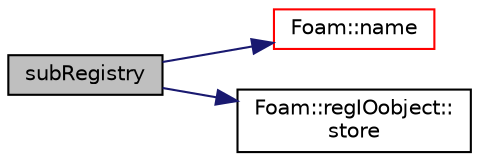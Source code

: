 digraph "subRegistry"
{
  bgcolor="transparent";
  edge [fontname="Helvetica",fontsize="10",labelfontname="Helvetica",labelfontsize="10"];
  node [fontname="Helvetica",fontsize="10",shape=record];
  rankdir="LR";
  Node2653 [label="subRegistry",height=0.2,width=0.4,color="black", fillcolor="grey75", style="filled", fontcolor="black"];
  Node2653 -> Node2654 [color="midnightblue",fontsize="10",style="solid",fontname="Helvetica"];
  Node2654 [label="Foam::name",height=0.2,width=0.4,color="red",URL="$a21851.html#adcb0df2bd4953cb6bb390272d8263c3a",tooltip="Return a string representation of a complex. "];
  Node2653 -> Node2657 [color="midnightblue",fontsize="10",style="solid",fontname="Helvetica"];
  Node2657 [label="Foam::regIOobject::\lstore",height=0.2,width=0.4,color="black",URL="$a27441.html#af5d1fdcbfe78592afb590a4c244acf20",tooltip="Transfer ownership of this object to its registry. "];
}
